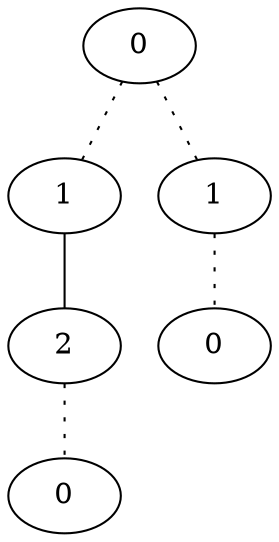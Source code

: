 graph {
a0[label=0];
a1[label=1];
a2[label=2];
a3[label=0];
a4[label=1];
a5[label=0];
a0 -- a1 [style=dotted];
a0 -- a4 [style=dotted];
a1 -- a2;
a2 -- a3 [style=dotted];
a4 -- a5 [style=dotted];
}
